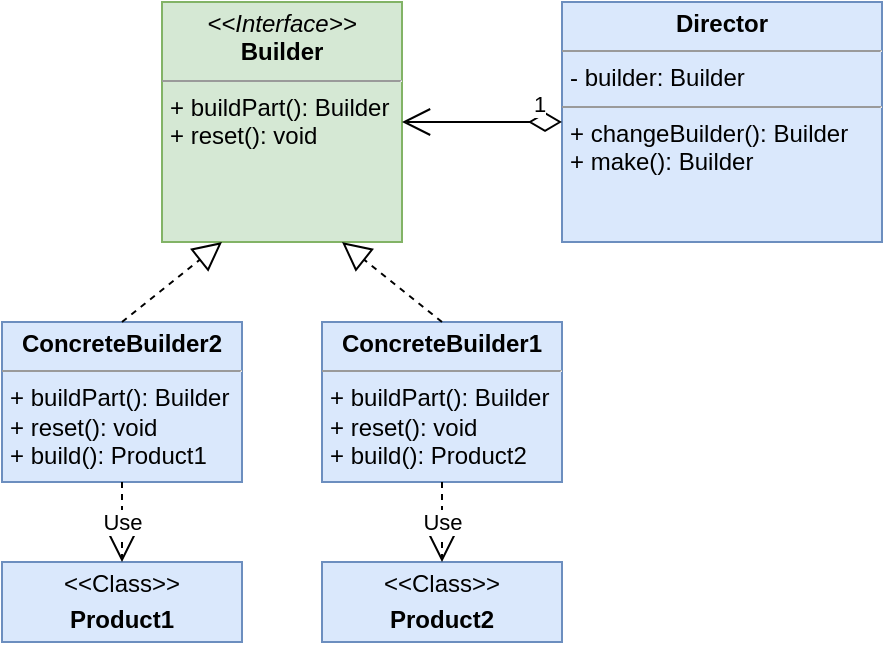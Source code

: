 <mxfile version="13.3.9" type="device"><diagram id="XSMCQ6DcbYDb3L2ME3EQ" name="Page-1"><mxGraphModel dx="749" dy="556" grid="1" gridSize="10" guides="1" tooltips="1" connect="1" arrows="1" fold="1" page="1" pageScale="1" pageWidth="827" pageHeight="1169" math="0" shadow="0"><root><mxCell id="0"/><mxCell id="1" parent="0"/><mxCell id="3TZB6DCiF2WV6za8s8yi-1" value="&lt;p style=&quot;margin: 0px ; margin-top: 4px ; text-align: center&quot;&gt;&amp;lt;&amp;lt;Class&amp;gt;&amp;gt;&lt;/p&gt;&lt;p style=&quot;margin: 0px ; margin-top: 4px ; text-align: center&quot;&gt;&lt;b&gt;Product1&lt;/b&gt;&lt;/p&gt;" style="verticalAlign=top;align=left;overflow=fill;fontSize=12;fontFamily=Helvetica;html=1;fillColor=#dae8fc;strokeColor=#6c8ebf;" parent="1" vertex="1"><mxGeometry x="40" y="320" width="120" height="40" as="geometry"/></mxCell><mxCell id="3TZB6DCiF2WV6za8s8yi-3" value="&lt;p style=&quot;margin: 0px ; margin-top: 4px ; text-align: center&quot;&gt;&lt;b&gt;ConcreteBuilder1&lt;/b&gt;&lt;br&gt;&lt;/p&gt;&lt;hr size=&quot;1&quot;&gt;&lt;p style=&quot;margin: 0px 0px 0px 4px&quot;&gt;+ buildPart(): Builder&lt;/p&gt;&lt;p style=&quot;margin: 0px 0px 0px 4px&quot;&gt;+ reset(): void&lt;/p&gt;&lt;p style=&quot;margin: 0px 0px 0px 4px&quot;&gt;+ build(): Product2&lt;/p&gt;" style="verticalAlign=top;align=left;overflow=fill;fontSize=12;fontFamily=Helvetica;html=1;fillColor=#dae8fc;strokeColor=#6c8ebf;" parent="1" vertex="1"><mxGeometry x="200" y="200" width="120" height="80" as="geometry"/></mxCell><mxCell id="3TZB6DCiF2WV6za8s8yi-10" value="&lt;p style=&quot;margin: 0px ; margin-top: 4px ; text-align: center&quot;&gt;&lt;b&gt;ConcreteBuilder2&lt;/b&gt;&lt;br&gt;&lt;/p&gt;&lt;hr size=&quot;1&quot;&gt;&lt;p style=&quot;margin: 0px ; margin-left: 4px&quot;&gt;+ buildPart(): Builder&lt;/p&gt;&lt;p style=&quot;margin: 0px ; margin-left: 4px&quot;&gt;+ reset(): void&lt;/p&gt;&lt;p style=&quot;margin: 0px ; margin-left: 4px&quot;&gt;+ build(): Product1&lt;/p&gt;" style="verticalAlign=top;align=left;overflow=fill;fontSize=12;fontFamily=Helvetica;html=1;fillColor=#dae8fc;strokeColor=#6c8ebf;" parent="1" vertex="1"><mxGeometry x="40" y="200" width="120" height="80" as="geometry"/></mxCell><mxCell id="3TZB6DCiF2WV6za8s8yi-11" value="&lt;p style=&quot;margin: 0px ; margin-top: 4px ; text-align: center&quot;&gt;&amp;lt;&amp;lt;Class&amp;gt;&amp;gt;&lt;/p&gt;&lt;p style=&quot;margin: 0px ; margin-top: 4px ; text-align: center&quot;&gt;&lt;b&gt;Product2&lt;/b&gt;&lt;/p&gt;" style="verticalAlign=top;align=left;overflow=fill;fontSize=12;fontFamily=Helvetica;html=1;fillColor=#dae8fc;strokeColor=#6c8ebf;" parent="1" vertex="1"><mxGeometry x="200" y="320" width="120" height="40" as="geometry"/></mxCell><mxCell id="3TZB6DCiF2WV6za8s8yi-19" value="Use" style="endArrow=open;endSize=12;dashed=1;html=1;entryX=0.5;entryY=0;entryDx=0;entryDy=0;exitX=0.5;exitY=1;exitDx=0;exitDy=0;" parent="1" source="3TZB6DCiF2WV6za8s8yi-10" target="3TZB6DCiF2WV6za8s8yi-1" edge="1"><mxGeometry width="160" relative="1" as="geometry"><mxPoint x="210" y="290" as="sourcePoint"/><mxPoint x="370" y="290" as="targetPoint"/></mxGeometry></mxCell><mxCell id="3TZB6DCiF2WV6za8s8yi-20" value="Use" style="endArrow=open;endSize=12;dashed=1;html=1;entryX=0.5;entryY=0;entryDx=0;entryDy=0;exitX=0.5;exitY=1;exitDx=0;exitDy=0;" parent="1" source="3TZB6DCiF2WV6za8s8yi-3" target="3TZB6DCiF2WV6za8s8yi-11" edge="1"><mxGeometry width="160" relative="1" as="geometry"><mxPoint x="70" y="370" as="sourcePoint"/><mxPoint x="160" y="410" as="targetPoint"/></mxGeometry></mxCell><mxCell id="3TZB6DCiF2WV6za8s8yi-24" value="&lt;p style=&quot;margin: 0px ; margin-top: 4px ; text-align: center&quot;&gt;&lt;i&gt;&amp;lt;&amp;lt;Interface&amp;gt;&amp;gt;&lt;/i&gt;&lt;br&gt;&lt;b&gt;Builder&lt;/b&gt;&lt;/p&gt;&lt;hr size=&quot;1&quot;&gt;&lt;p style=&quot;margin: 0px 0px 0px 4px&quot;&gt;+ buildPart(): Builder&lt;/p&gt;&lt;p style=&quot;margin: 0px 0px 0px 4px&quot;&gt;+ reset(): void&lt;/p&gt;" style="verticalAlign=top;align=left;overflow=fill;fontSize=12;fontFamily=Helvetica;html=1;fillColor=#d5e8d4;strokeColor=#82b366;" parent="1" vertex="1"><mxGeometry x="120" y="40" width="120" height="120" as="geometry"/></mxCell><mxCell id="3TZB6DCiF2WV6za8s8yi-26" value="" style="endArrow=block;dashed=1;endFill=0;endSize=12;html=1;exitX=0.5;exitY=0;exitDx=0;exitDy=0;entryX=0.25;entryY=1;entryDx=0;entryDy=0;" parent="1" source="3TZB6DCiF2WV6za8s8yi-10" target="3TZB6DCiF2WV6za8s8yi-24" edge="1"><mxGeometry width="160" relative="1" as="geometry"><mxPoint x="110" y="370" as="sourcePoint"/><mxPoint x="140" y="180" as="targetPoint"/></mxGeometry></mxCell><mxCell id="3TZB6DCiF2WV6za8s8yi-27" value="" style="endArrow=block;dashed=1;endFill=0;endSize=12;html=1;exitX=0.5;exitY=0;exitDx=0;exitDy=0;entryX=0.75;entryY=1;entryDx=0;entryDy=0;" parent="1" source="3TZB6DCiF2WV6za8s8yi-3" target="3TZB6DCiF2WV6za8s8yi-24" edge="1"><mxGeometry width="160" relative="1" as="geometry"><mxPoint x="140" y="170" as="sourcePoint"/><mxPoint x="190" y="180" as="targetPoint"/></mxGeometry></mxCell><mxCell id="3TZB6DCiF2WV6za8s8yi-29" value="&lt;p style=&quot;margin: 0px ; margin-top: 4px ; text-align: center&quot;&gt;&lt;b&gt;Director&lt;/b&gt;&lt;/p&gt;&lt;hr size=&quot;1&quot;&gt;&lt;p style=&quot;margin: 0px ; margin-left: 4px&quot;&gt;- builder: Builder&lt;/p&gt;&lt;hr size=&quot;1&quot;&gt;&lt;p style=&quot;margin: 0px ; margin-left: 4px&quot;&gt;+ changeBuilder(): Builder&lt;br&gt;+ make(): Builder&lt;/p&gt;" style="verticalAlign=top;align=left;overflow=fill;fontSize=12;fontFamily=Helvetica;html=1;fillColor=#dae8fc;strokeColor=#6c8ebf;" parent="1" vertex="1"><mxGeometry x="320" y="40" width="160" height="120" as="geometry"/></mxCell><mxCell id="3TZB6DCiF2WV6za8s8yi-31" value="1" style="endArrow=open;html=1;endSize=12;startArrow=diamondThin;startSize=14;startFill=0;align=left;verticalAlign=bottom;entryX=1;entryY=0.5;entryDx=0;entryDy=0;exitX=0;exitY=0.5;exitDx=0;exitDy=0;" parent="1" source="3TZB6DCiF2WV6za8s8yi-29" target="3TZB6DCiF2WV6za8s8yi-24" edge="1"><mxGeometry x="-0.6" relative="1" as="geometry"><mxPoint x="250" y="140" as="sourcePoint"/><mxPoint x="410" y="140" as="targetPoint"/><mxPoint as="offset"/></mxGeometry></mxCell></root></mxGraphModel></diagram></mxfile>